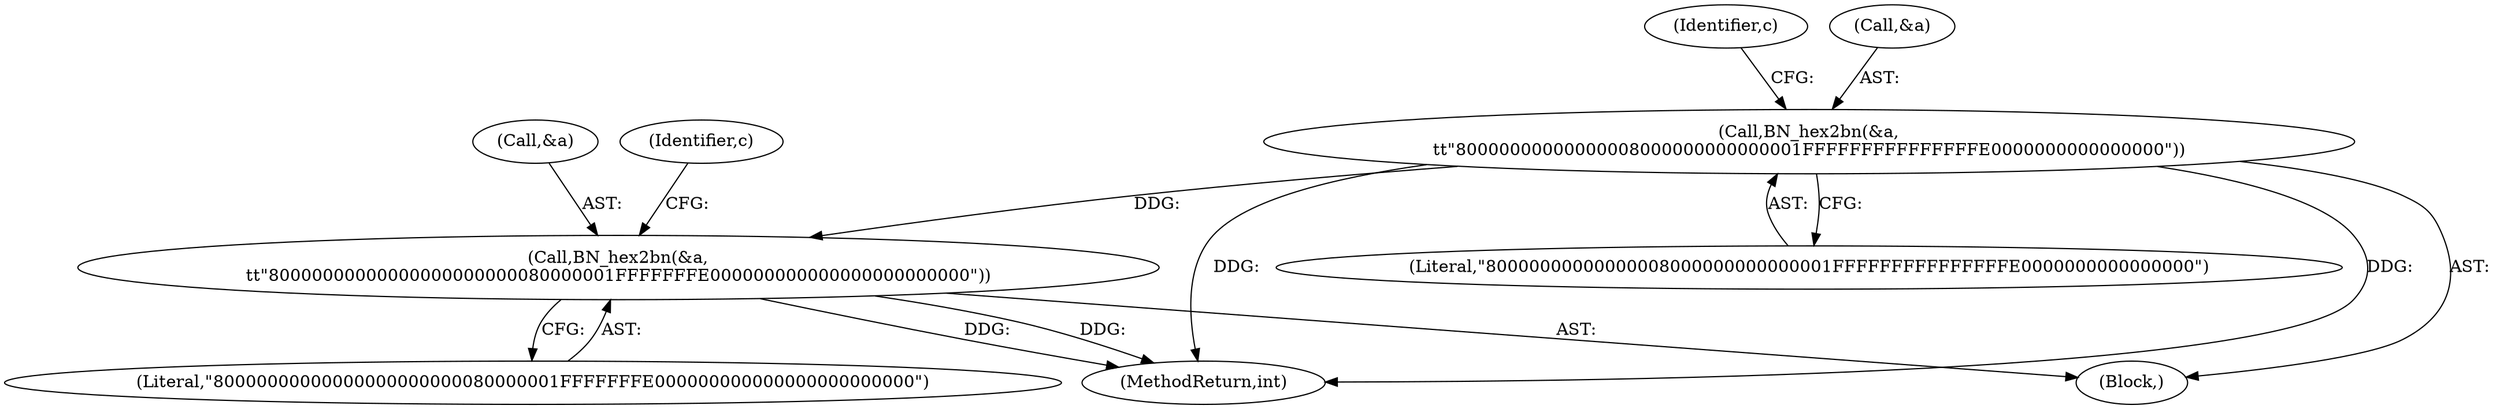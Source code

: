 digraph "0_openssl_a7a44ba55cb4f884c6bc9ceac90072dea38e66d0_3@pointer" {
"1000223" [label="(Call,BN_hex2bn(&a,\n\t\t\"80000000000000008000000000000001FFFFFFFFFFFFFFFE0000000000000000\"))"];
"1000272" [label="(Call,BN_hex2bn(&a,\n\t\t\"80000000000000000000000080000001FFFFFFFE000000000000000000000000\"))"];
"1000228" [label="(Identifier,c)"];
"1000226" [label="(Literal,\"80000000000000008000000000000001FFFFFFFFFFFFFFFE0000000000000000\")"];
"1000275" [label="(Literal,\"80000000000000000000000080000001FFFFFFFE000000000000000000000000\")"];
"1000351" [label="(MethodReturn,int)"];
"1000272" [label="(Call,BN_hex2bn(&a,\n\t\t\"80000000000000000000000080000001FFFFFFFE000000000000000000000000\"))"];
"1000224" [label="(Call,&a)"];
"1000105" [label="(Block,)"];
"1000273" [label="(Call,&a)"];
"1000223" [label="(Call,BN_hex2bn(&a,\n\t\t\"80000000000000008000000000000001FFFFFFFFFFFFFFFE0000000000000000\"))"];
"1000277" [label="(Identifier,c)"];
"1000223" -> "1000105"  [label="AST: "];
"1000223" -> "1000226"  [label="CFG: "];
"1000224" -> "1000223"  [label="AST: "];
"1000226" -> "1000223"  [label="AST: "];
"1000228" -> "1000223"  [label="CFG: "];
"1000223" -> "1000351"  [label="DDG: "];
"1000223" -> "1000351"  [label="DDG: "];
"1000223" -> "1000272"  [label="DDG: "];
"1000272" -> "1000105"  [label="AST: "];
"1000272" -> "1000275"  [label="CFG: "];
"1000273" -> "1000272"  [label="AST: "];
"1000275" -> "1000272"  [label="AST: "];
"1000277" -> "1000272"  [label="CFG: "];
"1000272" -> "1000351"  [label="DDG: "];
"1000272" -> "1000351"  [label="DDG: "];
}
